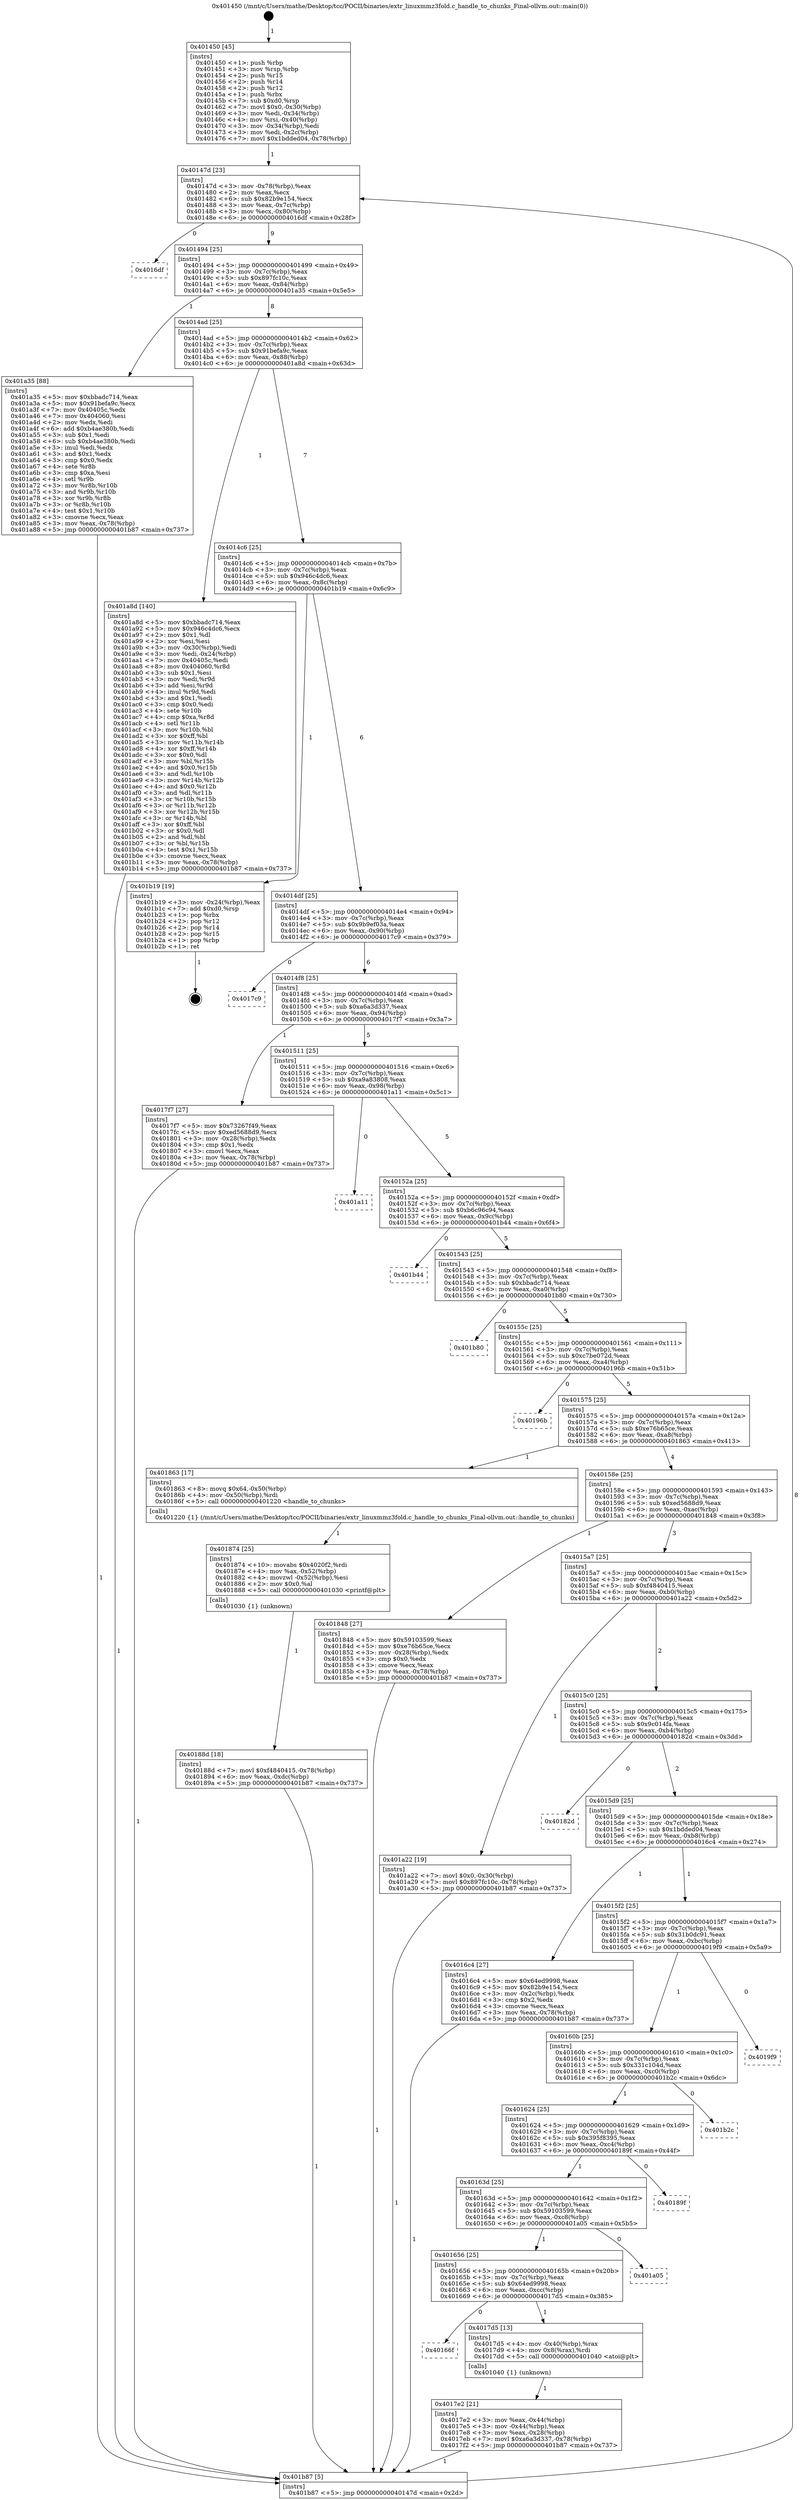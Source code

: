 digraph "0x401450" {
  label = "0x401450 (/mnt/c/Users/mathe/Desktop/tcc/POCII/binaries/extr_linuxmmz3fold.c_handle_to_chunks_Final-ollvm.out::main(0))"
  labelloc = "t"
  node[shape=record]

  Entry [label="",width=0.3,height=0.3,shape=circle,fillcolor=black,style=filled]
  "0x40147d" [label="{
     0x40147d [23]\l
     | [instrs]\l
     &nbsp;&nbsp;0x40147d \<+3\>: mov -0x78(%rbp),%eax\l
     &nbsp;&nbsp;0x401480 \<+2\>: mov %eax,%ecx\l
     &nbsp;&nbsp;0x401482 \<+6\>: sub $0x82b9e154,%ecx\l
     &nbsp;&nbsp;0x401488 \<+3\>: mov %eax,-0x7c(%rbp)\l
     &nbsp;&nbsp;0x40148b \<+3\>: mov %ecx,-0x80(%rbp)\l
     &nbsp;&nbsp;0x40148e \<+6\>: je 00000000004016df \<main+0x28f\>\l
  }"]
  "0x4016df" [label="{
     0x4016df\l
  }", style=dashed]
  "0x401494" [label="{
     0x401494 [25]\l
     | [instrs]\l
     &nbsp;&nbsp;0x401494 \<+5\>: jmp 0000000000401499 \<main+0x49\>\l
     &nbsp;&nbsp;0x401499 \<+3\>: mov -0x7c(%rbp),%eax\l
     &nbsp;&nbsp;0x40149c \<+5\>: sub $0x897fc10c,%eax\l
     &nbsp;&nbsp;0x4014a1 \<+6\>: mov %eax,-0x84(%rbp)\l
     &nbsp;&nbsp;0x4014a7 \<+6\>: je 0000000000401a35 \<main+0x5e5\>\l
  }"]
  Exit [label="",width=0.3,height=0.3,shape=circle,fillcolor=black,style=filled,peripheries=2]
  "0x401a35" [label="{
     0x401a35 [88]\l
     | [instrs]\l
     &nbsp;&nbsp;0x401a35 \<+5\>: mov $0xbbadc714,%eax\l
     &nbsp;&nbsp;0x401a3a \<+5\>: mov $0x91befa9c,%ecx\l
     &nbsp;&nbsp;0x401a3f \<+7\>: mov 0x40405c,%edx\l
     &nbsp;&nbsp;0x401a46 \<+7\>: mov 0x404060,%esi\l
     &nbsp;&nbsp;0x401a4d \<+2\>: mov %edx,%edi\l
     &nbsp;&nbsp;0x401a4f \<+6\>: add $0xb4ae380b,%edi\l
     &nbsp;&nbsp;0x401a55 \<+3\>: sub $0x1,%edi\l
     &nbsp;&nbsp;0x401a58 \<+6\>: sub $0xb4ae380b,%edi\l
     &nbsp;&nbsp;0x401a5e \<+3\>: imul %edi,%edx\l
     &nbsp;&nbsp;0x401a61 \<+3\>: and $0x1,%edx\l
     &nbsp;&nbsp;0x401a64 \<+3\>: cmp $0x0,%edx\l
     &nbsp;&nbsp;0x401a67 \<+4\>: sete %r8b\l
     &nbsp;&nbsp;0x401a6b \<+3\>: cmp $0xa,%esi\l
     &nbsp;&nbsp;0x401a6e \<+4\>: setl %r9b\l
     &nbsp;&nbsp;0x401a72 \<+3\>: mov %r8b,%r10b\l
     &nbsp;&nbsp;0x401a75 \<+3\>: and %r9b,%r10b\l
     &nbsp;&nbsp;0x401a78 \<+3\>: xor %r9b,%r8b\l
     &nbsp;&nbsp;0x401a7b \<+3\>: or %r8b,%r10b\l
     &nbsp;&nbsp;0x401a7e \<+4\>: test $0x1,%r10b\l
     &nbsp;&nbsp;0x401a82 \<+3\>: cmovne %ecx,%eax\l
     &nbsp;&nbsp;0x401a85 \<+3\>: mov %eax,-0x78(%rbp)\l
     &nbsp;&nbsp;0x401a88 \<+5\>: jmp 0000000000401b87 \<main+0x737\>\l
  }"]
  "0x4014ad" [label="{
     0x4014ad [25]\l
     | [instrs]\l
     &nbsp;&nbsp;0x4014ad \<+5\>: jmp 00000000004014b2 \<main+0x62\>\l
     &nbsp;&nbsp;0x4014b2 \<+3\>: mov -0x7c(%rbp),%eax\l
     &nbsp;&nbsp;0x4014b5 \<+5\>: sub $0x91befa9c,%eax\l
     &nbsp;&nbsp;0x4014ba \<+6\>: mov %eax,-0x88(%rbp)\l
     &nbsp;&nbsp;0x4014c0 \<+6\>: je 0000000000401a8d \<main+0x63d\>\l
  }"]
  "0x40188d" [label="{
     0x40188d [18]\l
     | [instrs]\l
     &nbsp;&nbsp;0x40188d \<+7\>: movl $0xf4840415,-0x78(%rbp)\l
     &nbsp;&nbsp;0x401894 \<+6\>: mov %eax,-0xdc(%rbp)\l
     &nbsp;&nbsp;0x40189a \<+5\>: jmp 0000000000401b87 \<main+0x737\>\l
  }"]
  "0x401a8d" [label="{
     0x401a8d [140]\l
     | [instrs]\l
     &nbsp;&nbsp;0x401a8d \<+5\>: mov $0xbbadc714,%eax\l
     &nbsp;&nbsp;0x401a92 \<+5\>: mov $0x946c4dc6,%ecx\l
     &nbsp;&nbsp;0x401a97 \<+2\>: mov $0x1,%dl\l
     &nbsp;&nbsp;0x401a99 \<+2\>: xor %esi,%esi\l
     &nbsp;&nbsp;0x401a9b \<+3\>: mov -0x30(%rbp),%edi\l
     &nbsp;&nbsp;0x401a9e \<+3\>: mov %edi,-0x24(%rbp)\l
     &nbsp;&nbsp;0x401aa1 \<+7\>: mov 0x40405c,%edi\l
     &nbsp;&nbsp;0x401aa8 \<+8\>: mov 0x404060,%r8d\l
     &nbsp;&nbsp;0x401ab0 \<+3\>: sub $0x1,%esi\l
     &nbsp;&nbsp;0x401ab3 \<+3\>: mov %edi,%r9d\l
     &nbsp;&nbsp;0x401ab6 \<+3\>: add %esi,%r9d\l
     &nbsp;&nbsp;0x401ab9 \<+4\>: imul %r9d,%edi\l
     &nbsp;&nbsp;0x401abd \<+3\>: and $0x1,%edi\l
     &nbsp;&nbsp;0x401ac0 \<+3\>: cmp $0x0,%edi\l
     &nbsp;&nbsp;0x401ac3 \<+4\>: sete %r10b\l
     &nbsp;&nbsp;0x401ac7 \<+4\>: cmp $0xa,%r8d\l
     &nbsp;&nbsp;0x401acb \<+4\>: setl %r11b\l
     &nbsp;&nbsp;0x401acf \<+3\>: mov %r10b,%bl\l
     &nbsp;&nbsp;0x401ad2 \<+3\>: xor $0xff,%bl\l
     &nbsp;&nbsp;0x401ad5 \<+3\>: mov %r11b,%r14b\l
     &nbsp;&nbsp;0x401ad8 \<+4\>: xor $0xff,%r14b\l
     &nbsp;&nbsp;0x401adc \<+3\>: xor $0x0,%dl\l
     &nbsp;&nbsp;0x401adf \<+3\>: mov %bl,%r15b\l
     &nbsp;&nbsp;0x401ae2 \<+4\>: and $0x0,%r15b\l
     &nbsp;&nbsp;0x401ae6 \<+3\>: and %dl,%r10b\l
     &nbsp;&nbsp;0x401ae9 \<+3\>: mov %r14b,%r12b\l
     &nbsp;&nbsp;0x401aec \<+4\>: and $0x0,%r12b\l
     &nbsp;&nbsp;0x401af0 \<+3\>: and %dl,%r11b\l
     &nbsp;&nbsp;0x401af3 \<+3\>: or %r10b,%r15b\l
     &nbsp;&nbsp;0x401af6 \<+3\>: or %r11b,%r12b\l
     &nbsp;&nbsp;0x401af9 \<+3\>: xor %r12b,%r15b\l
     &nbsp;&nbsp;0x401afc \<+3\>: or %r14b,%bl\l
     &nbsp;&nbsp;0x401aff \<+3\>: xor $0xff,%bl\l
     &nbsp;&nbsp;0x401b02 \<+3\>: or $0x0,%dl\l
     &nbsp;&nbsp;0x401b05 \<+2\>: and %dl,%bl\l
     &nbsp;&nbsp;0x401b07 \<+3\>: or %bl,%r15b\l
     &nbsp;&nbsp;0x401b0a \<+4\>: test $0x1,%r15b\l
     &nbsp;&nbsp;0x401b0e \<+3\>: cmovne %ecx,%eax\l
     &nbsp;&nbsp;0x401b11 \<+3\>: mov %eax,-0x78(%rbp)\l
     &nbsp;&nbsp;0x401b14 \<+5\>: jmp 0000000000401b87 \<main+0x737\>\l
  }"]
  "0x4014c6" [label="{
     0x4014c6 [25]\l
     | [instrs]\l
     &nbsp;&nbsp;0x4014c6 \<+5\>: jmp 00000000004014cb \<main+0x7b\>\l
     &nbsp;&nbsp;0x4014cb \<+3\>: mov -0x7c(%rbp),%eax\l
     &nbsp;&nbsp;0x4014ce \<+5\>: sub $0x946c4dc6,%eax\l
     &nbsp;&nbsp;0x4014d3 \<+6\>: mov %eax,-0x8c(%rbp)\l
     &nbsp;&nbsp;0x4014d9 \<+6\>: je 0000000000401b19 \<main+0x6c9\>\l
  }"]
  "0x401874" [label="{
     0x401874 [25]\l
     | [instrs]\l
     &nbsp;&nbsp;0x401874 \<+10\>: movabs $0x4020f2,%rdi\l
     &nbsp;&nbsp;0x40187e \<+4\>: mov %ax,-0x52(%rbp)\l
     &nbsp;&nbsp;0x401882 \<+4\>: movzwl -0x52(%rbp),%esi\l
     &nbsp;&nbsp;0x401886 \<+2\>: mov $0x0,%al\l
     &nbsp;&nbsp;0x401888 \<+5\>: call 0000000000401030 \<printf@plt\>\l
     | [calls]\l
     &nbsp;&nbsp;0x401030 \{1\} (unknown)\l
  }"]
  "0x401b19" [label="{
     0x401b19 [19]\l
     | [instrs]\l
     &nbsp;&nbsp;0x401b19 \<+3\>: mov -0x24(%rbp),%eax\l
     &nbsp;&nbsp;0x401b1c \<+7\>: add $0xd0,%rsp\l
     &nbsp;&nbsp;0x401b23 \<+1\>: pop %rbx\l
     &nbsp;&nbsp;0x401b24 \<+2\>: pop %r12\l
     &nbsp;&nbsp;0x401b26 \<+2\>: pop %r14\l
     &nbsp;&nbsp;0x401b28 \<+2\>: pop %r15\l
     &nbsp;&nbsp;0x401b2a \<+1\>: pop %rbp\l
     &nbsp;&nbsp;0x401b2b \<+1\>: ret\l
  }"]
  "0x4014df" [label="{
     0x4014df [25]\l
     | [instrs]\l
     &nbsp;&nbsp;0x4014df \<+5\>: jmp 00000000004014e4 \<main+0x94\>\l
     &nbsp;&nbsp;0x4014e4 \<+3\>: mov -0x7c(%rbp),%eax\l
     &nbsp;&nbsp;0x4014e7 \<+5\>: sub $0x9b9ef03a,%eax\l
     &nbsp;&nbsp;0x4014ec \<+6\>: mov %eax,-0x90(%rbp)\l
     &nbsp;&nbsp;0x4014f2 \<+6\>: je 00000000004017c9 \<main+0x379\>\l
  }"]
  "0x4017e2" [label="{
     0x4017e2 [21]\l
     | [instrs]\l
     &nbsp;&nbsp;0x4017e2 \<+3\>: mov %eax,-0x44(%rbp)\l
     &nbsp;&nbsp;0x4017e5 \<+3\>: mov -0x44(%rbp),%eax\l
     &nbsp;&nbsp;0x4017e8 \<+3\>: mov %eax,-0x28(%rbp)\l
     &nbsp;&nbsp;0x4017eb \<+7\>: movl $0xa6a3d337,-0x78(%rbp)\l
     &nbsp;&nbsp;0x4017f2 \<+5\>: jmp 0000000000401b87 \<main+0x737\>\l
  }"]
  "0x4017c9" [label="{
     0x4017c9\l
  }", style=dashed]
  "0x4014f8" [label="{
     0x4014f8 [25]\l
     | [instrs]\l
     &nbsp;&nbsp;0x4014f8 \<+5\>: jmp 00000000004014fd \<main+0xad\>\l
     &nbsp;&nbsp;0x4014fd \<+3\>: mov -0x7c(%rbp),%eax\l
     &nbsp;&nbsp;0x401500 \<+5\>: sub $0xa6a3d337,%eax\l
     &nbsp;&nbsp;0x401505 \<+6\>: mov %eax,-0x94(%rbp)\l
     &nbsp;&nbsp;0x40150b \<+6\>: je 00000000004017f7 \<main+0x3a7\>\l
  }"]
  "0x40166f" [label="{
     0x40166f\l
  }", style=dashed]
  "0x4017f7" [label="{
     0x4017f7 [27]\l
     | [instrs]\l
     &nbsp;&nbsp;0x4017f7 \<+5\>: mov $0x73267f49,%eax\l
     &nbsp;&nbsp;0x4017fc \<+5\>: mov $0xed5688d9,%ecx\l
     &nbsp;&nbsp;0x401801 \<+3\>: mov -0x28(%rbp),%edx\l
     &nbsp;&nbsp;0x401804 \<+3\>: cmp $0x1,%edx\l
     &nbsp;&nbsp;0x401807 \<+3\>: cmovl %ecx,%eax\l
     &nbsp;&nbsp;0x40180a \<+3\>: mov %eax,-0x78(%rbp)\l
     &nbsp;&nbsp;0x40180d \<+5\>: jmp 0000000000401b87 \<main+0x737\>\l
  }"]
  "0x401511" [label="{
     0x401511 [25]\l
     | [instrs]\l
     &nbsp;&nbsp;0x401511 \<+5\>: jmp 0000000000401516 \<main+0xc6\>\l
     &nbsp;&nbsp;0x401516 \<+3\>: mov -0x7c(%rbp),%eax\l
     &nbsp;&nbsp;0x401519 \<+5\>: sub $0xa9a83808,%eax\l
     &nbsp;&nbsp;0x40151e \<+6\>: mov %eax,-0x98(%rbp)\l
     &nbsp;&nbsp;0x401524 \<+6\>: je 0000000000401a11 \<main+0x5c1\>\l
  }"]
  "0x4017d5" [label="{
     0x4017d5 [13]\l
     | [instrs]\l
     &nbsp;&nbsp;0x4017d5 \<+4\>: mov -0x40(%rbp),%rax\l
     &nbsp;&nbsp;0x4017d9 \<+4\>: mov 0x8(%rax),%rdi\l
     &nbsp;&nbsp;0x4017dd \<+5\>: call 0000000000401040 \<atoi@plt\>\l
     | [calls]\l
     &nbsp;&nbsp;0x401040 \{1\} (unknown)\l
  }"]
  "0x401a11" [label="{
     0x401a11\l
  }", style=dashed]
  "0x40152a" [label="{
     0x40152a [25]\l
     | [instrs]\l
     &nbsp;&nbsp;0x40152a \<+5\>: jmp 000000000040152f \<main+0xdf\>\l
     &nbsp;&nbsp;0x40152f \<+3\>: mov -0x7c(%rbp),%eax\l
     &nbsp;&nbsp;0x401532 \<+5\>: sub $0xb6c96c94,%eax\l
     &nbsp;&nbsp;0x401537 \<+6\>: mov %eax,-0x9c(%rbp)\l
     &nbsp;&nbsp;0x40153d \<+6\>: je 0000000000401b44 \<main+0x6f4\>\l
  }"]
  "0x401656" [label="{
     0x401656 [25]\l
     | [instrs]\l
     &nbsp;&nbsp;0x401656 \<+5\>: jmp 000000000040165b \<main+0x20b\>\l
     &nbsp;&nbsp;0x40165b \<+3\>: mov -0x7c(%rbp),%eax\l
     &nbsp;&nbsp;0x40165e \<+5\>: sub $0x64ed9998,%eax\l
     &nbsp;&nbsp;0x401663 \<+6\>: mov %eax,-0xcc(%rbp)\l
     &nbsp;&nbsp;0x401669 \<+6\>: je 00000000004017d5 \<main+0x385\>\l
  }"]
  "0x401b44" [label="{
     0x401b44\l
  }", style=dashed]
  "0x401543" [label="{
     0x401543 [25]\l
     | [instrs]\l
     &nbsp;&nbsp;0x401543 \<+5\>: jmp 0000000000401548 \<main+0xf8\>\l
     &nbsp;&nbsp;0x401548 \<+3\>: mov -0x7c(%rbp),%eax\l
     &nbsp;&nbsp;0x40154b \<+5\>: sub $0xbbadc714,%eax\l
     &nbsp;&nbsp;0x401550 \<+6\>: mov %eax,-0xa0(%rbp)\l
     &nbsp;&nbsp;0x401556 \<+6\>: je 0000000000401b80 \<main+0x730\>\l
  }"]
  "0x401a05" [label="{
     0x401a05\l
  }", style=dashed]
  "0x401b80" [label="{
     0x401b80\l
  }", style=dashed]
  "0x40155c" [label="{
     0x40155c [25]\l
     | [instrs]\l
     &nbsp;&nbsp;0x40155c \<+5\>: jmp 0000000000401561 \<main+0x111\>\l
     &nbsp;&nbsp;0x401561 \<+3\>: mov -0x7c(%rbp),%eax\l
     &nbsp;&nbsp;0x401564 \<+5\>: sub $0xc7be072d,%eax\l
     &nbsp;&nbsp;0x401569 \<+6\>: mov %eax,-0xa4(%rbp)\l
     &nbsp;&nbsp;0x40156f \<+6\>: je 000000000040196b \<main+0x51b\>\l
  }"]
  "0x40163d" [label="{
     0x40163d [25]\l
     | [instrs]\l
     &nbsp;&nbsp;0x40163d \<+5\>: jmp 0000000000401642 \<main+0x1f2\>\l
     &nbsp;&nbsp;0x401642 \<+3\>: mov -0x7c(%rbp),%eax\l
     &nbsp;&nbsp;0x401645 \<+5\>: sub $0x59103599,%eax\l
     &nbsp;&nbsp;0x40164a \<+6\>: mov %eax,-0xc8(%rbp)\l
     &nbsp;&nbsp;0x401650 \<+6\>: je 0000000000401a05 \<main+0x5b5\>\l
  }"]
  "0x40196b" [label="{
     0x40196b\l
  }", style=dashed]
  "0x401575" [label="{
     0x401575 [25]\l
     | [instrs]\l
     &nbsp;&nbsp;0x401575 \<+5\>: jmp 000000000040157a \<main+0x12a\>\l
     &nbsp;&nbsp;0x40157a \<+3\>: mov -0x7c(%rbp),%eax\l
     &nbsp;&nbsp;0x40157d \<+5\>: sub $0xe76b65ce,%eax\l
     &nbsp;&nbsp;0x401582 \<+6\>: mov %eax,-0xa8(%rbp)\l
     &nbsp;&nbsp;0x401588 \<+6\>: je 0000000000401863 \<main+0x413\>\l
  }"]
  "0x40189f" [label="{
     0x40189f\l
  }", style=dashed]
  "0x401863" [label="{
     0x401863 [17]\l
     | [instrs]\l
     &nbsp;&nbsp;0x401863 \<+8\>: movq $0x64,-0x50(%rbp)\l
     &nbsp;&nbsp;0x40186b \<+4\>: mov -0x50(%rbp),%rdi\l
     &nbsp;&nbsp;0x40186f \<+5\>: call 0000000000401220 \<handle_to_chunks\>\l
     | [calls]\l
     &nbsp;&nbsp;0x401220 \{1\} (/mnt/c/Users/mathe/Desktop/tcc/POCII/binaries/extr_linuxmmz3fold.c_handle_to_chunks_Final-ollvm.out::handle_to_chunks)\l
  }"]
  "0x40158e" [label="{
     0x40158e [25]\l
     | [instrs]\l
     &nbsp;&nbsp;0x40158e \<+5\>: jmp 0000000000401593 \<main+0x143\>\l
     &nbsp;&nbsp;0x401593 \<+3\>: mov -0x7c(%rbp),%eax\l
     &nbsp;&nbsp;0x401596 \<+5\>: sub $0xed5688d9,%eax\l
     &nbsp;&nbsp;0x40159b \<+6\>: mov %eax,-0xac(%rbp)\l
     &nbsp;&nbsp;0x4015a1 \<+6\>: je 0000000000401848 \<main+0x3f8\>\l
  }"]
  "0x401624" [label="{
     0x401624 [25]\l
     | [instrs]\l
     &nbsp;&nbsp;0x401624 \<+5\>: jmp 0000000000401629 \<main+0x1d9\>\l
     &nbsp;&nbsp;0x401629 \<+3\>: mov -0x7c(%rbp),%eax\l
     &nbsp;&nbsp;0x40162c \<+5\>: sub $0x395f8395,%eax\l
     &nbsp;&nbsp;0x401631 \<+6\>: mov %eax,-0xc4(%rbp)\l
     &nbsp;&nbsp;0x401637 \<+6\>: je 000000000040189f \<main+0x44f\>\l
  }"]
  "0x401848" [label="{
     0x401848 [27]\l
     | [instrs]\l
     &nbsp;&nbsp;0x401848 \<+5\>: mov $0x59103599,%eax\l
     &nbsp;&nbsp;0x40184d \<+5\>: mov $0xe76b65ce,%ecx\l
     &nbsp;&nbsp;0x401852 \<+3\>: mov -0x28(%rbp),%edx\l
     &nbsp;&nbsp;0x401855 \<+3\>: cmp $0x0,%edx\l
     &nbsp;&nbsp;0x401858 \<+3\>: cmove %ecx,%eax\l
     &nbsp;&nbsp;0x40185b \<+3\>: mov %eax,-0x78(%rbp)\l
     &nbsp;&nbsp;0x40185e \<+5\>: jmp 0000000000401b87 \<main+0x737\>\l
  }"]
  "0x4015a7" [label="{
     0x4015a7 [25]\l
     | [instrs]\l
     &nbsp;&nbsp;0x4015a7 \<+5\>: jmp 00000000004015ac \<main+0x15c\>\l
     &nbsp;&nbsp;0x4015ac \<+3\>: mov -0x7c(%rbp),%eax\l
     &nbsp;&nbsp;0x4015af \<+5\>: sub $0xf4840415,%eax\l
     &nbsp;&nbsp;0x4015b4 \<+6\>: mov %eax,-0xb0(%rbp)\l
     &nbsp;&nbsp;0x4015ba \<+6\>: je 0000000000401a22 \<main+0x5d2\>\l
  }"]
  "0x401b2c" [label="{
     0x401b2c\l
  }", style=dashed]
  "0x401a22" [label="{
     0x401a22 [19]\l
     | [instrs]\l
     &nbsp;&nbsp;0x401a22 \<+7\>: movl $0x0,-0x30(%rbp)\l
     &nbsp;&nbsp;0x401a29 \<+7\>: movl $0x897fc10c,-0x78(%rbp)\l
     &nbsp;&nbsp;0x401a30 \<+5\>: jmp 0000000000401b87 \<main+0x737\>\l
  }"]
  "0x4015c0" [label="{
     0x4015c0 [25]\l
     | [instrs]\l
     &nbsp;&nbsp;0x4015c0 \<+5\>: jmp 00000000004015c5 \<main+0x175\>\l
     &nbsp;&nbsp;0x4015c5 \<+3\>: mov -0x7c(%rbp),%eax\l
     &nbsp;&nbsp;0x4015c8 \<+5\>: sub $0x9c014fa,%eax\l
     &nbsp;&nbsp;0x4015cd \<+6\>: mov %eax,-0xb4(%rbp)\l
     &nbsp;&nbsp;0x4015d3 \<+6\>: je 000000000040182d \<main+0x3dd\>\l
  }"]
  "0x40160b" [label="{
     0x40160b [25]\l
     | [instrs]\l
     &nbsp;&nbsp;0x40160b \<+5\>: jmp 0000000000401610 \<main+0x1c0\>\l
     &nbsp;&nbsp;0x401610 \<+3\>: mov -0x7c(%rbp),%eax\l
     &nbsp;&nbsp;0x401613 \<+5\>: sub $0x331c104d,%eax\l
     &nbsp;&nbsp;0x401618 \<+6\>: mov %eax,-0xc0(%rbp)\l
     &nbsp;&nbsp;0x40161e \<+6\>: je 0000000000401b2c \<main+0x6dc\>\l
  }"]
  "0x40182d" [label="{
     0x40182d\l
  }", style=dashed]
  "0x4015d9" [label="{
     0x4015d9 [25]\l
     | [instrs]\l
     &nbsp;&nbsp;0x4015d9 \<+5\>: jmp 00000000004015de \<main+0x18e\>\l
     &nbsp;&nbsp;0x4015de \<+3\>: mov -0x7c(%rbp),%eax\l
     &nbsp;&nbsp;0x4015e1 \<+5\>: sub $0x1bdded04,%eax\l
     &nbsp;&nbsp;0x4015e6 \<+6\>: mov %eax,-0xb8(%rbp)\l
     &nbsp;&nbsp;0x4015ec \<+6\>: je 00000000004016c4 \<main+0x274\>\l
  }"]
  "0x4019f9" [label="{
     0x4019f9\l
  }", style=dashed]
  "0x4016c4" [label="{
     0x4016c4 [27]\l
     | [instrs]\l
     &nbsp;&nbsp;0x4016c4 \<+5\>: mov $0x64ed9998,%eax\l
     &nbsp;&nbsp;0x4016c9 \<+5\>: mov $0x82b9e154,%ecx\l
     &nbsp;&nbsp;0x4016ce \<+3\>: mov -0x2c(%rbp),%edx\l
     &nbsp;&nbsp;0x4016d1 \<+3\>: cmp $0x2,%edx\l
     &nbsp;&nbsp;0x4016d4 \<+3\>: cmovne %ecx,%eax\l
     &nbsp;&nbsp;0x4016d7 \<+3\>: mov %eax,-0x78(%rbp)\l
     &nbsp;&nbsp;0x4016da \<+5\>: jmp 0000000000401b87 \<main+0x737\>\l
  }"]
  "0x4015f2" [label="{
     0x4015f2 [25]\l
     | [instrs]\l
     &nbsp;&nbsp;0x4015f2 \<+5\>: jmp 00000000004015f7 \<main+0x1a7\>\l
     &nbsp;&nbsp;0x4015f7 \<+3\>: mov -0x7c(%rbp),%eax\l
     &nbsp;&nbsp;0x4015fa \<+5\>: sub $0x31b0dc91,%eax\l
     &nbsp;&nbsp;0x4015ff \<+6\>: mov %eax,-0xbc(%rbp)\l
     &nbsp;&nbsp;0x401605 \<+6\>: je 00000000004019f9 \<main+0x5a9\>\l
  }"]
  "0x401b87" [label="{
     0x401b87 [5]\l
     | [instrs]\l
     &nbsp;&nbsp;0x401b87 \<+5\>: jmp 000000000040147d \<main+0x2d\>\l
  }"]
  "0x401450" [label="{
     0x401450 [45]\l
     | [instrs]\l
     &nbsp;&nbsp;0x401450 \<+1\>: push %rbp\l
     &nbsp;&nbsp;0x401451 \<+3\>: mov %rsp,%rbp\l
     &nbsp;&nbsp;0x401454 \<+2\>: push %r15\l
     &nbsp;&nbsp;0x401456 \<+2\>: push %r14\l
     &nbsp;&nbsp;0x401458 \<+2\>: push %r12\l
     &nbsp;&nbsp;0x40145a \<+1\>: push %rbx\l
     &nbsp;&nbsp;0x40145b \<+7\>: sub $0xd0,%rsp\l
     &nbsp;&nbsp;0x401462 \<+7\>: movl $0x0,-0x30(%rbp)\l
     &nbsp;&nbsp;0x401469 \<+3\>: mov %edi,-0x34(%rbp)\l
     &nbsp;&nbsp;0x40146c \<+4\>: mov %rsi,-0x40(%rbp)\l
     &nbsp;&nbsp;0x401470 \<+3\>: mov -0x34(%rbp),%edi\l
     &nbsp;&nbsp;0x401473 \<+3\>: mov %edi,-0x2c(%rbp)\l
     &nbsp;&nbsp;0x401476 \<+7\>: movl $0x1bdded04,-0x78(%rbp)\l
  }"]
  Entry -> "0x401450" [label=" 1"]
  "0x40147d" -> "0x4016df" [label=" 0"]
  "0x40147d" -> "0x401494" [label=" 9"]
  "0x401b19" -> Exit [label=" 1"]
  "0x401494" -> "0x401a35" [label=" 1"]
  "0x401494" -> "0x4014ad" [label=" 8"]
  "0x401a8d" -> "0x401b87" [label=" 1"]
  "0x4014ad" -> "0x401a8d" [label=" 1"]
  "0x4014ad" -> "0x4014c6" [label=" 7"]
  "0x401a35" -> "0x401b87" [label=" 1"]
  "0x4014c6" -> "0x401b19" [label=" 1"]
  "0x4014c6" -> "0x4014df" [label=" 6"]
  "0x401a22" -> "0x401b87" [label=" 1"]
  "0x4014df" -> "0x4017c9" [label=" 0"]
  "0x4014df" -> "0x4014f8" [label=" 6"]
  "0x40188d" -> "0x401b87" [label=" 1"]
  "0x4014f8" -> "0x4017f7" [label=" 1"]
  "0x4014f8" -> "0x401511" [label=" 5"]
  "0x401874" -> "0x40188d" [label=" 1"]
  "0x401511" -> "0x401a11" [label=" 0"]
  "0x401511" -> "0x40152a" [label=" 5"]
  "0x401863" -> "0x401874" [label=" 1"]
  "0x40152a" -> "0x401b44" [label=" 0"]
  "0x40152a" -> "0x401543" [label=" 5"]
  "0x4017f7" -> "0x401b87" [label=" 1"]
  "0x401543" -> "0x401b80" [label=" 0"]
  "0x401543" -> "0x40155c" [label=" 5"]
  "0x4017e2" -> "0x401b87" [label=" 1"]
  "0x40155c" -> "0x40196b" [label=" 0"]
  "0x40155c" -> "0x401575" [label=" 5"]
  "0x401656" -> "0x40166f" [label=" 0"]
  "0x401575" -> "0x401863" [label=" 1"]
  "0x401575" -> "0x40158e" [label=" 4"]
  "0x401656" -> "0x4017d5" [label=" 1"]
  "0x40158e" -> "0x401848" [label=" 1"]
  "0x40158e" -> "0x4015a7" [label=" 3"]
  "0x40163d" -> "0x401656" [label=" 1"]
  "0x4015a7" -> "0x401a22" [label=" 1"]
  "0x4015a7" -> "0x4015c0" [label=" 2"]
  "0x40163d" -> "0x401a05" [label=" 0"]
  "0x4015c0" -> "0x40182d" [label=" 0"]
  "0x4015c0" -> "0x4015d9" [label=" 2"]
  "0x401624" -> "0x40163d" [label=" 1"]
  "0x4015d9" -> "0x4016c4" [label=" 1"]
  "0x4015d9" -> "0x4015f2" [label=" 1"]
  "0x4016c4" -> "0x401b87" [label=" 1"]
  "0x401450" -> "0x40147d" [label=" 1"]
  "0x401b87" -> "0x40147d" [label=" 8"]
  "0x401624" -> "0x40189f" [label=" 0"]
  "0x4015f2" -> "0x4019f9" [label=" 0"]
  "0x4015f2" -> "0x40160b" [label=" 1"]
  "0x4017d5" -> "0x4017e2" [label=" 1"]
  "0x40160b" -> "0x401b2c" [label=" 0"]
  "0x40160b" -> "0x401624" [label=" 1"]
  "0x401848" -> "0x401b87" [label=" 1"]
}
